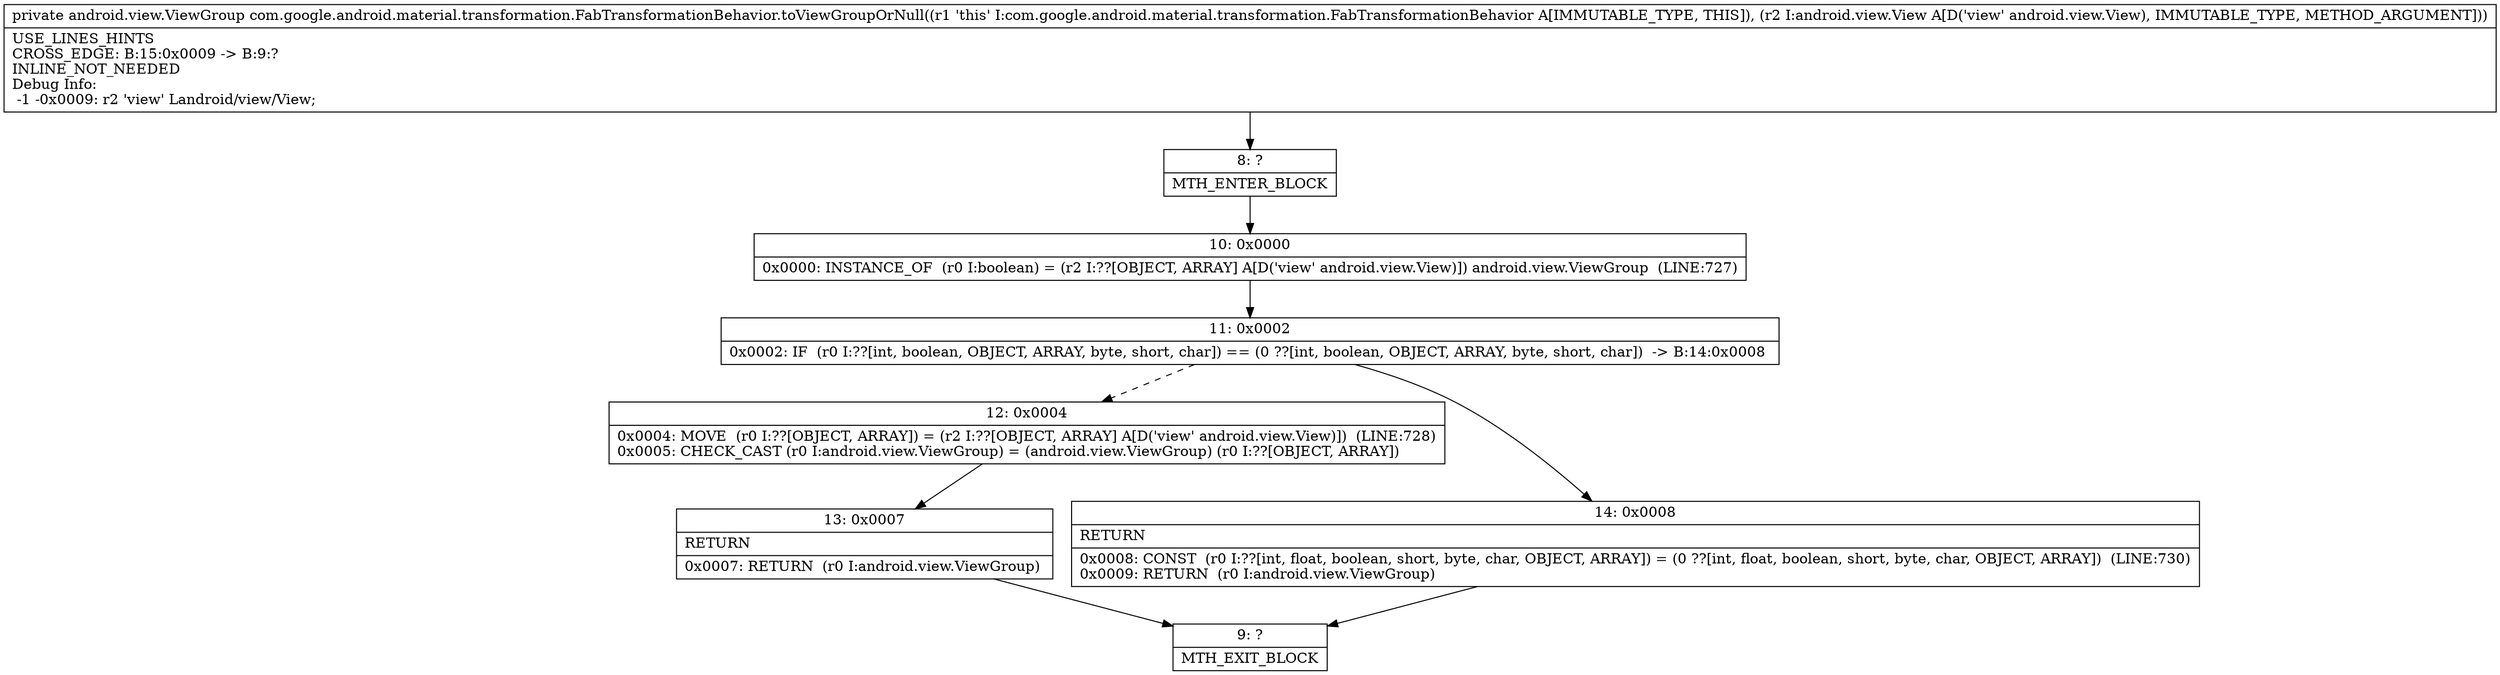 digraph "CFG forcom.google.android.material.transformation.FabTransformationBehavior.toViewGroupOrNull(Landroid\/view\/View;)Landroid\/view\/ViewGroup;" {
Node_8 [shape=record,label="{8\:\ ?|MTH_ENTER_BLOCK\l}"];
Node_10 [shape=record,label="{10\:\ 0x0000|0x0000: INSTANCE_OF  (r0 I:boolean) = (r2 I:??[OBJECT, ARRAY] A[D('view' android.view.View)]) android.view.ViewGroup  (LINE:727)\l}"];
Node_11 [shape=record,label="{11\:\ 0x0002|0x0002: IF  (r0 I:??[int, boolean, OBJECT, ARRAY, byte, short, char]) == (0 ??[int, boolean, OBJECT, ARRAY, byte, short, char])  \-\> B:14:0x0008 \l}"];
Node_12 [shape=record,label="{12\:\ 0x0004|0x0004: MOVE  (r0 I:??[OBJECT, ARRAY]) = (r2 I:??[OBJECT, ARRAY] A[D('view' android.view.View)])  (LINE:728)\l0x0005: CHECK_CAST (r0 I:android.view.ViewGroup) = (android.view.ViewGroup) (r0 I:??[OBJECT, ARRAY]) \l}"];
Node_13 [shape=record,label="{13\:\ 0x0007|RETURN\l|0x0007: RETURN  (r0 I:android.view.ViewGroup) \l}"];
Node_9 [shape=record,label="{9\:\ ?|MTH_EXIT_BLOCK\l}"];
Node_14 [shape=record,label="{14\:\ 0x0008|RETURN\l|0x0008: CONST  (r0 I:??[int, float, boolean, short, byte, char, OBJECT, ARRAY]) = (0 ??[int, float, boolean, short, byte, char, OBJECT, ARRAY])  (LINE:730)\l0x0009: RETURN  (r0 I:android.view.ViewGroup) \l}"];
MethodNode[shape=record,label="{private android.view.ViewGroup com.google.android.material.transformation.FabTransformationBehavior.toViewGroupOrNull((r1 'this' I:com.google.android.material.transformation.FabTransformationBehavior A[IMMUTABLE_TYPE, THIS]), (r2 I:android.view.View A[D('view' android.view.View), IMMUTABLE_TYPE, METHOD_ARGUMENT]))  | USE_LINES_HINTS\lCROSS_EDGE: B:15:0x0009 \-\> B:9:?\lINLINE_NOT_NEEDED\lDebug Info:\l  \-1 \-0x0009: r2 'view' Landroid\/view\/View;\l}"];
MethodNode -> Node_8;Node_8 -> Node_10;
Node_10 -> Node_11;
Node_11 -> Node_12[style=dashed];
Node_11 -> Node_14;
Node_12 -> Node_13;
Node_13 -> Node_9;
Node_14 -> Node_9;
}

